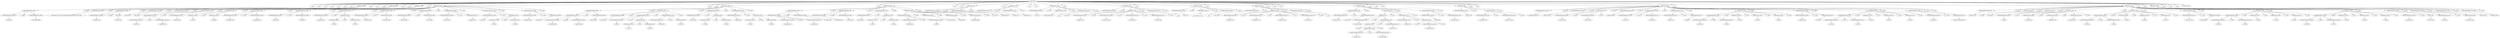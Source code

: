 digraph {

"Prog_3870"->"<
>3871";
"Prog_3870"->"<
>3872";
"Prog_3870"->"<
>3873";
"Prog_3870"->"<
>3874";
"Prog_3870"->"<
>3875";
"Prog_3870"->"<
>3876";
"Prog_3870"->"<
>3877";
"Prog_3870"->"CallFunction_3878";
"CallFunction_3878"->"AssignmentOpetators_3879";
"AssignmentOpetators_3879"->"IDENTIFIERExpression_3880";
"IDENTIFIERExpression_3880"->"<dat>3881";
"AssignmentOpetators_3879"->"<<->3882";
"AssignmentOpetators_3879"->"IDENTIFIERExpression_3883";
"IDENTIFIERExpression_3883"->"<read.table>3884";
"CallFunction_3878"->"<(>3885";
"CallFunction_3878"->"STRINGExpression_3886";
"STRINGExpression_3886"->"<http://www.uvm.edu/~dhowell/methods8/DataFiles/Tab14-4.dat>3887";
"CallFunction_3878"->"<,>3888";
"CallFunction_3878"->"AssignmentOpetators_3889";
"AssignmentOpetators_3889"->"IDENTIFIERExpression_3890";
"IDENTIFIERExpression_3890"->"<header>3891";
"AssignmentOpetators_3889"->"<=>3892";
"AssignmentOpetators_3889"->"TRUE_3893";
"TRUE_3893"->"<TRUE>3894";
"CallFunction_3878"->"<)>3895";
"Prog_3870"->"<
>3896";
"Prog_3870"->"<
>3897";
"Prog_3870"->"<
>3898";
"Prog_3870"->"CallFunction_3899";
"CallFunction_3899"->"IDENTIFIERExpression_3900";
"IDENTIFIERExpression_3900"->"<head>3901";
"CallFunction_3899"->"<(>3902";
"CallFunction_3899"->"IDENTIFIERExpression_3903";
"IDENTIFIERExpression_3903"->"<dat>3904";
"CallFunction_3899"->"<)>3905";
"Prog_3870"->"<
>3906";
"Prog_3870"->"<
>3907";
"Prog_3870"->"CallFunction_3908";
"CallFunction_3908"->"AssignmentOpetators_3909";
"AssignmentOpetators_3909"->"DollarAndAtOperators_3910";
"DollarAndAtOperators_3910"->"IDENTIFIERExpression_3911";
"IDENTIFIERExpression_3911"->"<dat>3912";
"DollarAndAtOperators_3910"->"<$>3913";
"DollarAndAtOperators_3910"->"IDENTIFIERExpression_3914";
"IDENTIFIERExpression_3914"->"<subject>3915";
"AssignmentOpetators_3909"->"<<->3916";
"AssignmentOpetators_3909"->"IDENTIFIERExpression_3917";
"IDENTIFIERExpression_3917"->"<factor>3918";
"CallFunction_3908"->"<(>3919";
"CallFunction_3908"->"ColonOperator_3920";
"ColonOperator_3920"->"INTExpression_3921";
"INTExpression_3921"->"<1>3922";
"ColonOperator_3920"->"<:>3923";
"ColonOperator_3920"->"INTExpression_3924";
"INTExpression_3924"->"<24>3925";
"CallFunction_3908"->"<)>3926";
"Prog_3870"->"<
>3927";
"Prog_3870"->"CallFunction_3928";
"CallFunction_3928"->"AssignmentOpetators_3929";
"AssignmentOpetators_3929"->"IDENTIFIERExpression_3930";
"IDENTIFIERExpression_3930"->"<datLong>3931";
"AssignmentOpetators_3929"->"<<->3932";
"AssignmentOpetators_3929"->"IDENTIFIERExpression_3933";
"IDENTIFIERExpression_3933"->"<reshape>3934";
"CallFunction_3928"->"<(>3935";
"CallFunction_3928"->"AssignmentOpetators_3936";
"AssignmentOpetators_3936"->"IDENTIFIERExpression_3937";
"IDENTIFIERExpression_3937"->"<data>3938";
"AssignmentOpetators_3936"->"<=>3939";
"AssignmentOpetators_3936"->"IDENTIFIERExpression_3940";
"IDENTIFIERExpression_3940"->"<dat>3941";
"CallFunction_3928"->"<,>3942";
"CallFunction_3928"->"AssignmentOpetators_3943";
"AssignmentOpetators_3943"->"IDENTIFIERExpression_3944";
"IDENTIFIERExpression_3944"->"<varying>3945";
"AssignmentOpetators_3943"->"<=>3946";
"AssignmentOpetators_3943"->"ColonOperator_3947";
"ColonOperator_3947"->"INTExpression_3948";
"INTExpression_3948"->"<2>3949";
"ColonOperator_3947"->"<:>3950";
"ColonOperator_3947"->"INTExpression_3951";
"INTExpression_3951"->"<7>3952";
"CallFunction_3928"->"<,>3953";
"CallFunction_3928"->"AssignmentOpetators_3954";
"AssignmentOpetators_3954"->"IDENTIFIERExpression_3955";
"IDENTIFIERExpression_3955"->"<v.names>3956";
"AssignmentOpetators_3954"->"<=>3957";
"AssignmentOpetators_3954"->"STRINGExpression_3958";
"STRINGExpression_3958"->"<outcome>3959";
"CallFunction_3928"->"<,>3960";
"CallFunction_3928"->"AssignmentOpetators_3961";
"AssignmentOpetators_3961"->"IDENTIFIERExpression_3962";
"IDENTIFIERExpression_3962"->"<timevar>3963";
"AssignmentOpetators_3961"->"<=>3964";
"AssignmentOpetators_3961"->"STRINGExpression_3965";
"STRINGExpression_3965"->"<time>3966";
"CallFunction_3928"->"<,>3967";
"CallFunction_3928"->"AssignmentOpetators_3968";
"AssignmentOpetators_3968"->"IDENTIFIERExpression_3969";
"IDENTIFIERExpression_3969"->"<idvar>3970";
"AssignmentOpetators_3968"->"<=>3971";
"AssignmentOpetators_3968"->"STRINGExpression_3972";
"STRINGExpression_3972"->"<subject>3973";
"CallFunction_3928"->"<,>3974";
"CallFunction_3928"->"AssignmentOpetators_3975";
"AssignmentOpetators_3975"->"IDENTIFIERExpression_3976";
"IDENTIFIERExpression_3976"->"<ids>3977";
"AssignmentOpetators_3975"->"<=>3978";
"AssignmentOpetators_3975"->"ColonOperator_3979";
"ColonOperator_3979"->"INTExpression_3980";
"INTExpression_3980"->"<1>3981";
"ColonOperator_3979"->"<:>3982";
"ColonOperator_3979"->"INTExpression_3983";
"INTExpression_3983"->"<24>3984";
"CallFunction_3928"->"<,>3985";
"CallFunction_3928"->"AssignmentOpetators_3986";
"AssignmentOpetators_3986"->"IDENTIFIERExpression_3987";
"IDENTIFIERExpression_3987"->"<direction>3988";
"AssignmentOpetators_3986"->"<=>3989";
"AssignmentOpetators_3986"->"STRINGExpression_3990";
"STRINGExpression_3990"->"<long>3991";
"CallFunction_3928"->"<)>3992";
"Prog_3870"->"<
>3993";
"Prog_3870"->"<
>3994";
"Prog_3870"->"CallFunction_3995";
"CallFunction_3995"->"AssignmentOpetators_3996";
"AssignmentOpetators_3996"->"DollarAndAtOperators_3997";
"DollarAndAtOperators_3997"->"IDENTIFIERExpression_3998";
"IDENTIFIERExpression_3998"->"<datLong>3999";
"DollarAndAtOperators_3997"->"<$>4000";
"DollarAndAtOperators_3997"->"IDENTIFIERExpression_4001";
"IDENTIFIERExpression_4001"->"<Interval>4002";
"AssignmentOpetators_3996"->"<<->4003";
"AssignmentOpetators_3996"->"IDENTIFIERExpression_4004";
"IDENTIFIERExpression_4004"->"<factor>4005";
"CallFunction_3995"->"<(>4006";
"CallFunction_3995"->"CallFunction_4007";
"CallFunction_4007"->"IDENTIFIERExpression_4008";
"IDENTIFIERExpression_4008"->"<rep>4009";
"CallFunction_4007"->"<(>4010";
"CallFunction_4007"->"AssignmentOpetators_4011";
"AssignmentOpetators_4011"->"IDENTIFIERExpression_4012";
"IDENTIFIERExpression_4012"->"<x>4013";
"AssignmentOpetators_4011"->"<=>4014";
"AssignmentOpetators_4011"->"ColonOperator_4015";
"ColonOperator_4015"->"INTExpression_4016";
"INTExpression_4016"->"<1>4017";
"ColonOperator_4015"->"<:>4018";
"ColonOperator_4015"->"INTExpression_4019";
"INTExpression_4019"->"<6>4020";
"CallFunction_4007"->"<,>4021";
"CallFunction_4007"->"AssignmentOpetators_4022";
"AssignmentOpetators_4022"->"IDENTIFIERExpression_4023";
"IDENTIFIERExpression_4023"->"<each>4024";
"AssignmentOpetators_4022"->"<=>4025";
"AssignmentOpetators_4022"->"INTExpression_4026";
"INTExpression_4026"->"<24>4027";
"CallFunction_4007"->"<)>4028";
"CallFunction_3995"->"<,>4029";
"CallFunction_3995"->"AssignmentOpetators_4030";
"AssignmentOpetators_4030"->"IDENTIFIERExpression_4031";
"IDENTIFIERExpression_4031"->"<levels>4032";
"AssignmentOpetators_4030"->"<=>4033";
"AssignmentOpetators_4030"->"ColonOperator_4034";
"ColonOperator_4034"->"INTExpression_4035";
"INTExpression_4035"->"<1>4036";
"ColonOperator_4034"->"<:>4037";
"ColonOperator_4034"->"INTExpression_4038";
"INTExpression_4038"->"<6>4039";
"CallFunction_3995"->"<,>4040";
"CallFunction_3995"->"AssignmentOpetators_4041";
"AssignmentOpetators_4041"->"IDENTIFIERExpression_4042";
"IDENTIFIERExpression_4042"->"<labels>4043";
"AssignmentOpetators_4041"->"<=>4044";
"AssignmentOpetators_4041"->"ColonOperator_4045";
"ColonOperator_4045"->"INTExpression_4046";
"INTExpression_4046"->"<1>4047";
"ColonOperator_4045"->"<:>4048";
"ColonOperator_4045"->"INTExpression_4049";
"INTExpression_4049"->"<6>4050";
"CallFunction_3995"->"<)>4051";
"Prog_3870"->"<
>4052";
"Prog_3870"->"CallFunction_4053";
"CallFunction_4053"->"AssignmentOpetators_4054";
"AssignmentOpetators_4054"->"DollarAndAtOperators_4055";
"DollarAndAtOperators_4055"->"IDENTIFIERExpression_4056";
"IDENTIFIERExpression_4056"->"<datLong>4057";
"DollarAndAtOperators_4055"->"<$>4058";
"DollarAndAtOperators_4055"->"IDENTIFIERExpression_4059";
"IDENTIFIERExpression_4059"->"<Group>4060";
"AssignmentOpetators_4054"->"<<->4061";
"AssignmentOpetators_4054"->"IDENTIFIERExpression_4062";
"IDENTIFIERExpression_4062"->"<factor>4063";
"CallFunction_4053"->"<(>4064";
"CallFunction_4053"->"DollarAndAtOperators_4065";
"DollarAndAtOperators_4065"->"IDENTIFIERExpression_4066";
"IDENTIFIERExpression_4066"->"<datLong>4067";
"DollarAndAtOperators_4065"->"<$>4068";
"DollarAndAtOperators_4065"->"IDENTIFIERExpression_4069";
"IDENTIFIERExpression_4069"->"<Group>4070";
"CallFunction_4053"->"<,>4071";
"CallFunction_4053"->"AssignmentOpetators_4072";
"AssignmentOpetators_4072"->"IDENTIFIERExpression_4073";
"IDENTIFIERExpression_4073"->"<levels>4074";
"AssignmentOpetators_4072"->"<=>4075";
"AssignmentOpetators_4072"->"ColonOperator_4076";
"ColonOperator_4076"->"INTExpression_4077";
"INTExpression_4077"->"<1>4078";
"ColonOperator_4076"->"<:>4079";
"ColonOperator_4076"->"INTExpression_4080";
"INTExpression_4080"->"<3>4081";
"CallFunction_4053"->"<,>4082";
"CallFunction_4053"->"CallFunction_4083";
"CallFunction_4083"->"AssignmentOpetators_4084";
"AssignmentOpetators_4084"->"IDENTIFIERExpression_4085";
"IDENTIFIERExpression_4085"->"<labels>4086";
"AssignmentOpetators_4084"->"<=>4087";
"AssignmentOpetators_4084"->"IDENTIFIERExpression_4088";
"IDENTIFIERExpression_4088"->"<c>4089";
"CallFunction_4083"->"<(>4090";
"CallFunction_4083"->"STRINGExpression_4091";
"STRINGExpression_4091"->"<Control>4092";
"CallFunction_4083"->"<,>4093";
"CallFunction_4083"->"STRINGExpression_4094";
"STRINGExpression_4094"->"<Same>4095";
"CallFunction_4083"->"<,>4096";
"CallFunction_4083"->"STRINGExpression_4097";
"STRINGExpression_4097"->"<Different>4098";
"CallFunction_4083"->"<)>4099";
"CallFunction_4053"->"<)>4100";
"Prog_3870"->"<
>4101";
"Prog_3870"->"<
>4102";
"Prog_3870"->"CallFunction_4103";
"CallFunction_4103"->"IDENTIFIERExpression_4104";
"IDENTIFIERExpression_4104"->"<str>4105";
"CallFunction_4103"->"<(>4106";
"CallFunction_4103"->"IDENTIFIERExpression_4107";
"IDENTIFIERExpression_4107"->"<datLong>4108";
"CallFunction_4103"->"<)>4109";
"Prog_3870"->"<
>4110";
"Prog_3870"->"CallFunction_4111";
"CallFunction_4111"->"IDENTIFIERExpression_4112";
"IDENTIFIERExpression_4112"->"<attach>4113";
"CallFunction_4111"->"<(>4114";
"CallFunction_4111"->"IDENTIFIERExpression_4115";
"IDENTIFIERExpression_4115"->"<datLong>4116";
"CallFunction_4111"->"<)>4117";
"Prog_3870"->"<
>4118";
"Prog_3870"->"<
>4119";
"Prog_3870"->"CallFunction_4120";
"CallFunction_4120"->"IDENTIFIERExpression_4121";
"IDENTIFIERExpression_4121"->"<cat>4122";
"CallFunction_4120"->"<(>4123";
"CallFunction_4120"->"STRINGExpression_4124";
"STRINGExpression_4124"->"<Group Means>4125";
"CallFunction_4120"->"<,>4126";
"CallFunction_4120"->"STRINGExpression_4127";
"STRINGExpression_4127"->"<\n>4128";
"CallFunction_4120"->"<)>4129";
"Prog_3870"->"<
>4130";
"Prog_3870"->"CallFunction_4131";
"CallFunction_4131"->"IDENTIFIERExpression_4132";
"IDENTIFIERExpression_4132"->"<cat>4133";
"CallFunction_4131"->"<(>4134";
"CallFunction_4131"->"CallFunction_4135";
"CallFunction_4135"->"IDENTIFIERExpression_4136";
"IDENTIFIERExpression_4136"->"<tapply>4137";
"CallFunction_4135"->"<(>4138";
"CallFunction_4135"->"IDENTIFIERExpression_4139";
"IDENTIFIERExpression_4139"->"<outcome>4140";
"CallFunction_4135"->"<,>4141";
"CallFunction_4135"->"IDENTIFIERExpression_4142";
"IDENTIFIERExpression_4142"->"<Group>4143";
"CallFunction_4135"->"<,>4144";
"CallFunction_4135"->"IDENTIFIERExpression_4145";
"IDENTIFIERExpression_4145"->"<mean>4146";
"CallFunction_4135"->"<)>4147";
"CallFunction_4131"->"<,>4148";
"CallFunction_4131"->"STRINGExpression_4149";
"STRINGExpression_4149"->"<\n>4150";
"CallFunction_4131"->"<)>4151";
"Prog_3870"->"<
>4152";
"Prog_3870"->"CallFunction_4153";
"CallFunction_4153"->"IDENTIFIERExpression_4154";
"IDENTIFIERExpression_4154"->"<cat>4155";
"CallFunction_4153"->"<(>4156";
"CallFunction_4153"->"STRINGExpression_4157";
"STRINGExpression_4157"->"<\nInterval Means>4158";
"CallFunction_4153"->"<,>4159";
"CallFunction_4153"->"STRINGExpression_4160";
"STRINGExpression_4160"->"<\n>4161";
"CallFunction_4153"->"<)>4162";
"Prog_3870"->"<
>4163";
"Prog_3870"->"CallFunction_4164";
"CallFunction_4164"->"IDENTIFIERExpression_4165";
"IDENTIFIERExpression_4165"->"<cat>4166";
"CallFunction_4164"->"<(>4167";
"CallFunction_4164"->"CallFunction_4168";
"CallFunction_4168"->"IDENTIFIERExpression_4169";
"IDENTIFIERExpression_4169"->"<tapply>4170";
"CallFunction_4168"->"<(>4171";
"CallFunction_4168"->"IDENTIFIERExpression_4172";
"IDENTIFIERExpression_4172"->"<outcome>4173";
"CallFunction_4168"->"<,>4174";
"CallFunction_4168"->"IDENTIFIERExpression_4175";
"IDENTIFIERExpression_4175"->"<Interval>4176";
"CallFunction_4168"->"<,>4177";
"CallFunction_4168"->"IDENTIFIERExpression_4178";
"IDENTIFIERExpression_4178"->"<mean>4179";
"CallFunction_4168"->"<)>4180";
"CallFunction_4164"->"<,>4181";
"CallFunction_4164"->"STRINGExpression_4182";
"STRINGExpression_4182"->"<\n>4183";
"CallFunction_4164"->"<)>4184";
"Prog_3870"->"<
>4185";
"Prog_3870"->"<
>4186";
"Prog_3870"->"<
>4187";
"Prog_3870"->"CallFunction_4188";
"CallFunction_4188"->"AssignmentOpetators_4189";
"AssignmentOpetators_4189"->"IDENTIFIERExpression_4190";
"IDENTIFIERExpression_4190"->"<King.aov>4191";
"AssignmentOpetators_4189"->"<<->4192";
"AssignmentOpetators_4189"->"IDENTIFIERExpression_4193";
"IDENTIFIERExpression_4193"->"<aov>4194";
"CallFunction_4188"->"<(>4195";
"CallFunction_4188"->"CallFunction_4196";
"CallFunction_4196"->"TildeBinary_4197";
"TildeBinary_4197"->"IDENTIFIERExpression_4198";
"IDENTIFIERExpression_4198"->"<outcome>4199";
"TildeBinary_4197"->"<~>4200";
"TildeBinary_4197"->"MinusOrPlusBinary_4201";
"MinusOrPlusBinary_4201"->"Parenthesis_4202";
"Parenthesis_4202"->"<(>4203";
"Parenthesis_4202"->"MultOrDivBinary_4204";
"MultOrDivBinary_4204"->"IDENTIFIERExpression_4205";
"IDENTIFIERExpression_4205"->"<Group>4206";
"MultOrDivBinary_4204"->"<*>4207";
"MultOrDivBinary_4204"->"IDENTIFIERExpression_4208";
"IDENTIFIERExpression_4208"->"<Interval>4209";
"Parenthesis_4202"->"<)>4210";
"MinusOrPlusBinary_4201"->"<+>4211";
"MinusOrPlusBinary_4201"->"IDENTIFIERExpression_4212";
"IDENTIFIERExpression_4212"->"<Error>4213";
"CallFunction_4196"->"<(>4214";
"CallFunction_4196"->"MultOrDivBinary_4215";
"MultOrDivBinary_4215"->"IDENTIFIERExpression_4216";
"IDENTIFIERExpression_4216"->"<subject>4217";
"MultOrDivBinary_4215"->"</>4218";
"MultOrDivBinary_4215"->"Parenthesis_4219";
"Parenthesis_4219"->"<(>4220";
"Parenthesis_4219"->"IDENTIFIERExpression_4221";
"IDENTIFIERExpression_4221"->"<Interval>4222";
"Parenthesis_4219"->"<)>4223";
"CallFunction_4196"->"<)>4224";
"CallFunction_4188"->"<,>4225";
"CallFunction_4188"->"AssignmentOpetators_4226";
"AssignmentOpetators_4226"->"IDENTIFIERExpression_4227";
"IDENTIFIERExpression_4227"->"<data>4228";
"AssignmentOpetators_4226"->"<=>4229";
"AssignmentOpetators_4226"->"IDENTIFIERExpression_4230";
"IDENTIFIERExpression_4230"->"<datLong>4231";
"CallFunction_4188"->"<)>4232";
"Prog_3870"->"<
>4233";
"Prog_3870"->"<
>4234";
"Prog_3870"->"<
>4235";
"Prog_3870"->"CallFunction_4236";
"CallFunction_4236"->"IDENTIFIERExpression_4237";
"IDENTIFIERExpression_4237"->"<print>4238";
"CallFunction_4236"->"<(>4239";
"CallFunction_4236"->"CallFunction_4240";
"CallFunction_4240"->"IDENTIFIERExpression_4241";
"IDENTIFIERExpression_4241"->"<summary>4242";
"CallFunction_4240"->"<(>4243";
"CallFunction_4240"->"IDENTIFIERExpression_4244";
"IDENTIFIERExpression_4244"->"<King.aov>4245";
"CallFunction_4240"->"<)>4246";
"CallFunction_4236"->"<)>4247";
"Prog_3870"->"<
>4248";
"Prog_3870"->"<
>4249";
"Prog_3870"->"CallFunction_4250";
"CallFunction_4250"->"IDENTIFIERExpression_4251";
"IDENTIFIERExpression_4251"->"<interaction.plot>4252";
"CallFunction_4250"->"<(>4253";
"CallFunction_4250"->"IDENTIFIERExpression_4254";
"IDENTIFIERExpression_4254"->"<Interval>4255";
"CallFunction_4250"->"<,>4256";
"CallFunction_4250"->"CallFunction_4257";
"CallFunction_4257"->"IDENTIFIERExpression_4258";
"IDENTIFIERExpression_4258"->"<factor>4259";
"CallFunction_4257"->"<(>4260";
"CallFunction_4257"->"IDENTIFIERExpression_4261";
"IDENTIFIERExpression_4261"->"<Group>4262";
"CallFunction_4257"->"<)>4263";
"CallFunction_4250"->"<,>4264";
"CallFunction_4250"->"IDENTIFIERExpression_4265";
"IDENTIFIERExpression_4265"->"<outcome>4266";
"CallFunction_4250"->"<,>4267";
"CallFunction_4250"->"AssignmentOpetators_4268";
"AssignmentOpetators_4268"->"IDENTIFIERExpression_4269";
"IDENTIFIERExpression_4269"->"<fun>4270";
"AssignmentOpetators_4268"->"<=>4271";
"AssignmentOpetators_4268"->"IDENTIFIERExpression_4272";
"IDENTIFIERExpression_4272"->"<mean>4273";
"CallFunction_4250"->"<,>4274";
"CallFunction_4250"->"AssignmentOpetators_4275";
"AssignmentOpetators_4275"->"IDENTIFIERExpression_4276";
"IDENTIFIERExpression_4276"->"<type>4277";
"AssignmentOpetators_4275"->"<=>4278";
"AssignmentOpetators_4275"->"STRINGExpression_4279";
"STRINGExpression_4279"->"<b>4280";
"CallFunction_4250"->"<,>4281";
"CallFunction_4250"->"CallFunction_4282";
"CallFunction_4282"->"AssignmentOpetators_4283";
"AssignmentOpetators_4283"->"IDENTIFIERExpression_4284";
"IDENTIFIERExpression_4284"->"<pch>4285";
"AssignmentOpetators_4283"->"<=>4286";
"AssignmentOpetators_4283"->"IDENTIFIERExpression_4287";
"IDENTIFIERExpression_4287"->"<c>4288";
"CallFunction_4282"->"<(>4289";
"CallFunction_4282"->"INTExpression_4290";
"INTExpression_4290"->"<2>4291";
"CallFunction_4282"->"<,>4292";
"CallFunction_4282"->"INTExpression_4293";
"INTExpression_4293"->"<4>4294";
"CallFunction_4282"->"<,>4295";
"CallFunction_4282"->"INTExpression_4296";
"INTExpression_4296"->"<6>4297";
"CallFunction_4282"->"<)>4298";
"CallFunction_4250"->"<,>4299";
"CallFunction_4250"->"AssignmentOpetators_4300";
"AssignmentOpetators_4300"->"IDENTIFIERExpression_4301";
"IDENTIFIERExpression_4301"->"<legend>4302";
"AssignmentOpetators_4300"->"<=>4303";
"AssignmentOpetators_4300"->"STRINGExpression_4304";
"STRINGExpression_4304"->"<F>4305";
"CallFunction_4250"->"<,>4306";
"CallFunction_4250"->"CallFunction_4307";
"CallFunction_4307"->"AssignmentOpetators_4308";
"AssignmentOpetators_4308"->"IDENTIFIERExpression_4309";
"IDENTIFIERExpression_4309"->"<col>4310";
"AssignmentOpetators_4308"->"<=>4311";
"AssignmentOpetators_4308"->"IDENTIFIERExpression_4312";
"IDENTIFIERExpression_4312"->"<c>4313";
"CallFunction_4307"->"<(>4314";
"CallFunction_4307"->"INTExpression_4315";
"INTExpression_4315"->"<3>4316";
"CallFunction_4307"->"<,>4317";
"CallFunction_4307"->"INTExpression_4318";
"INTExpression_4318"->"<4>4319";
"CallFunction_4307"->"<,>4320";
"CallFunction_4307"->"INTExpression_4321";
"INTExpression_4321"->"<6>4322";
"CallFunction_4307"->"<)>4323";
"CallFunction_4250"->"<,>4324";
"CallFunction_4250"->"AssignmentOpetators_4325";
"AssignmentOpetators_4325"->"IDENTIFIERExpression_4326";
"IDENTIFIERExpression_4326"->"<ylab>4327";
"AssignmentOpetators_4325"->"<=>4328";
"AssignmentOpetators_4325"->"STRINGExpression_4329";
"STRINGExpression_4329"->"<Mean of Outcome>4330";
"CallFunction_4250"->"<,>4331";
"CallFunction_4250"->"<)>4332";
"Prog_3870"->"<
>4333";
"Prog_3870"->"CallFunction_4334";
"CallFunction_4334"->"IDENTIFIERExpression_4335";
"IDENTIFIERExpression_4335"->"<legend>4336";
"CallFunction_4334"->"<(>4337";
"CallFunction_4334"->"INTExpression_4338";
"INTExpression_4338"->"<4>4339";
"CallFunction_4334"->"<,>4340";
"CallFunction_4334"->"INTExpression_4341";
"INTExpression_4341"->"<300>4342";
"CallFunction_4334"->"<,>4343";
"CallFunction_4334"->"CallFunction_4344";
"CallFunction_4344"->"IDENTIFIERExpression_4345";
"IDENTIFIERExpression_4345"->"<c>4346";
"CallFunction_4344"->"<(>4347";
"CallFunction_4344"->"STRINGExpression_4348";
"STRINGExpression_4348"->"<Same>4349";
"CallFunction_4344"->"<,>4350";
"CallFunction_4344"->"STRINGExpression_4351";
"STRINGExpression_4351"->"<Different>4352";
"CallFunction_4344"->"<,>4353";
"CallFunction_4344"->"STRINGExpression_4354";
"STRINGExpression_4354"->"<Control>4355";
"CallFunction_4344"->"<)>4356";
"CallFunction_4334"->"<,>4357";
"CallFunction_4334"->"CallFunction_4358";
"CallFunction_4358"->"AssignmentOpetators_4359";
"AssignmentOpetators_4359"->"IDENTIFIERExpression_4360";
"IDENTIFIERExpression_4360"->"<col>4361";
"AssignmentOpetators_4359"->"<=>4362";
"AssignmentOpetators_4359"->"IDENTIFIERExpression_4363";
"IDENTIFIERExpression_4363"->"<c>4364";
"CallFunction_4358"->"<(>4365";
"CallFunction_4358"->"INTExpression_4366";
"INTExpression_4366"->"<4>4367";
"CallFunction_4358"->"<,>4368";
"CallFunction_4358"->"INTExpression_4369";
"INTExpression_4369"->"<6>4370";
"CallFunction_4358"->"<,>4371";
"CallFunction_4358"->"INTExpression_4372";
"INTExpression_4372"->"<3>4373";
"CallFunction_4358"->"<)>4374";
"CallFunction_4334"->"<,>4375";
"CallFunction_4334"->"AssignmentOpetators_4376";
"AssignmentOpetators_4376"->"IDENTIFIERExpression_4377";
"IDENTIFIERExpression_4377"->"<text.col>4378";
"AssignmentOpetators_4376"->"<=>4379";
"AssignmentOpetators_4376"->"STRINGExpression_4380";
"STRINGExpression_4380"->"<green4>4381";
"CallFunction_4334"->"<,>4382";
"CallFunction_4334"->"CallFunction_4383";
"CallFunction_4383"->"AssignmentOpetators_4384";
"AssignmentOpetators_4384"->"IDENTIFIERExpression_4385";
"IDENTIFIERExpression_4385"->"<lty>4386";
"AssignmentOpetators_4384"->"<=>4387";
"AssignmentOpetators_4384"->"IDENTIFIERExpression_4388";
"IDENTIFIERExpression_4388"->"<c>4389";
"CallFunction_4383"->"<(>4390";
"CallFunction_4383"->"INTExpression_4391";
"INTExpression_4391"->"<2>4392";
"CallFunction_4383"->"<,>4393";
"CallFunction_4383"->"INTExpression_4394";
"INTExpression_4394"->"<1>4395";
"CallFunction_4383"->"<,>4396";
"CallFunction_4383"->"INTExpression_4397";
"INTExpression_4397"->"<3>4398";
"CallFunction_4383"->"<)>4399";
"CallFunction_4334"->"<,>4400";
"CallFunction_4334"->"CallFunction_4401";
"CallFunction_4401"->"AssignmentOpetators_4402";
"AssignmentOpetators_4402"->"IDENTIFIERExpression_4403";
"IDENTIFIERExpression_4403"->"<pch>4404";
"AssignmentOpetators_4402"->"<=>4405";
"AssignmentOpetators_4402"->"IDENTIFIERExpression_4406";
"IDENTIFIERExpression_4406"->"<c>4407";
"CallFunction_4401"->"<(>4408";
"CallFunction_4401"->"INTExpression_4409";
"INTExpression_4409"->"<4>4410";
"CallFunction_4401"->"<,>4411";
"CallFunction_4401"->"INTExpression_4412";
"INTExpression_4412"->"<6>4413";
"CallFunction_4401"->"<,>4414";
"CallFunction_4401"->"INTExpression_4415";
"INTExpression_4415"->"<2>4416";
"CallFunction_4401"->"<)>4417";
"CallFunction_4334"->"<,>4418";
"CallFunction_4334"->"AssignmentOpetators_4419";
"AssignmentOpetators_4419"->"IDENTIFIERExpression_4420";
"IDENTIFIERExpression_4420"->"<merge>4421";
"AssignmentOpetators_4419"->"<=>4422";
"AssignmentOpetators_4419"->"TRUE_4423";
"TRUE_4423"->"<TRUE>4424";
"CallFunction_4334"->"<,>4425";
"CallFunction_4334"->"AssignmentOpetators_4426";
"AssignmentOpetators_4426"->"IDENTIFIERExpression_4427";
"IDENTIFIERExpression_4427"->"<bg>4428";
"AssignmentOpetators_4426"->"<=>4429";
"AssignmentOpetators_4426"->"STRINGExpression_4430";
"STRINGExpression_4430"->"<'gray90'>4431";
"CallFunction_4334"->"<)>4432";
"Prog_3870"->"<
>4433";
"Prog_3870"->"<
>4434";
"Prog_3870"->"CallFunction_4435";
"CallFunction_4435"->"IDENTIFIERExpression_4436";
"IDENTIFIERExpression_4436"->"<detach>4437";
"CallFunction_4435"->"<(>4438";
"CallFunction_4435"->"IDENTIFIERExpression_4439";
"IDENTIFIERExpression_4439"->"<datLong>4440";
"CallFunction_4435"->"<)>4441";
"Prog_3870"->"<
>4442";
"Prog_3870"->"<
>4443";
"Prog_3870"->"<
>4444";
"Prog_3870"->"<<EOF>>4445";
}
